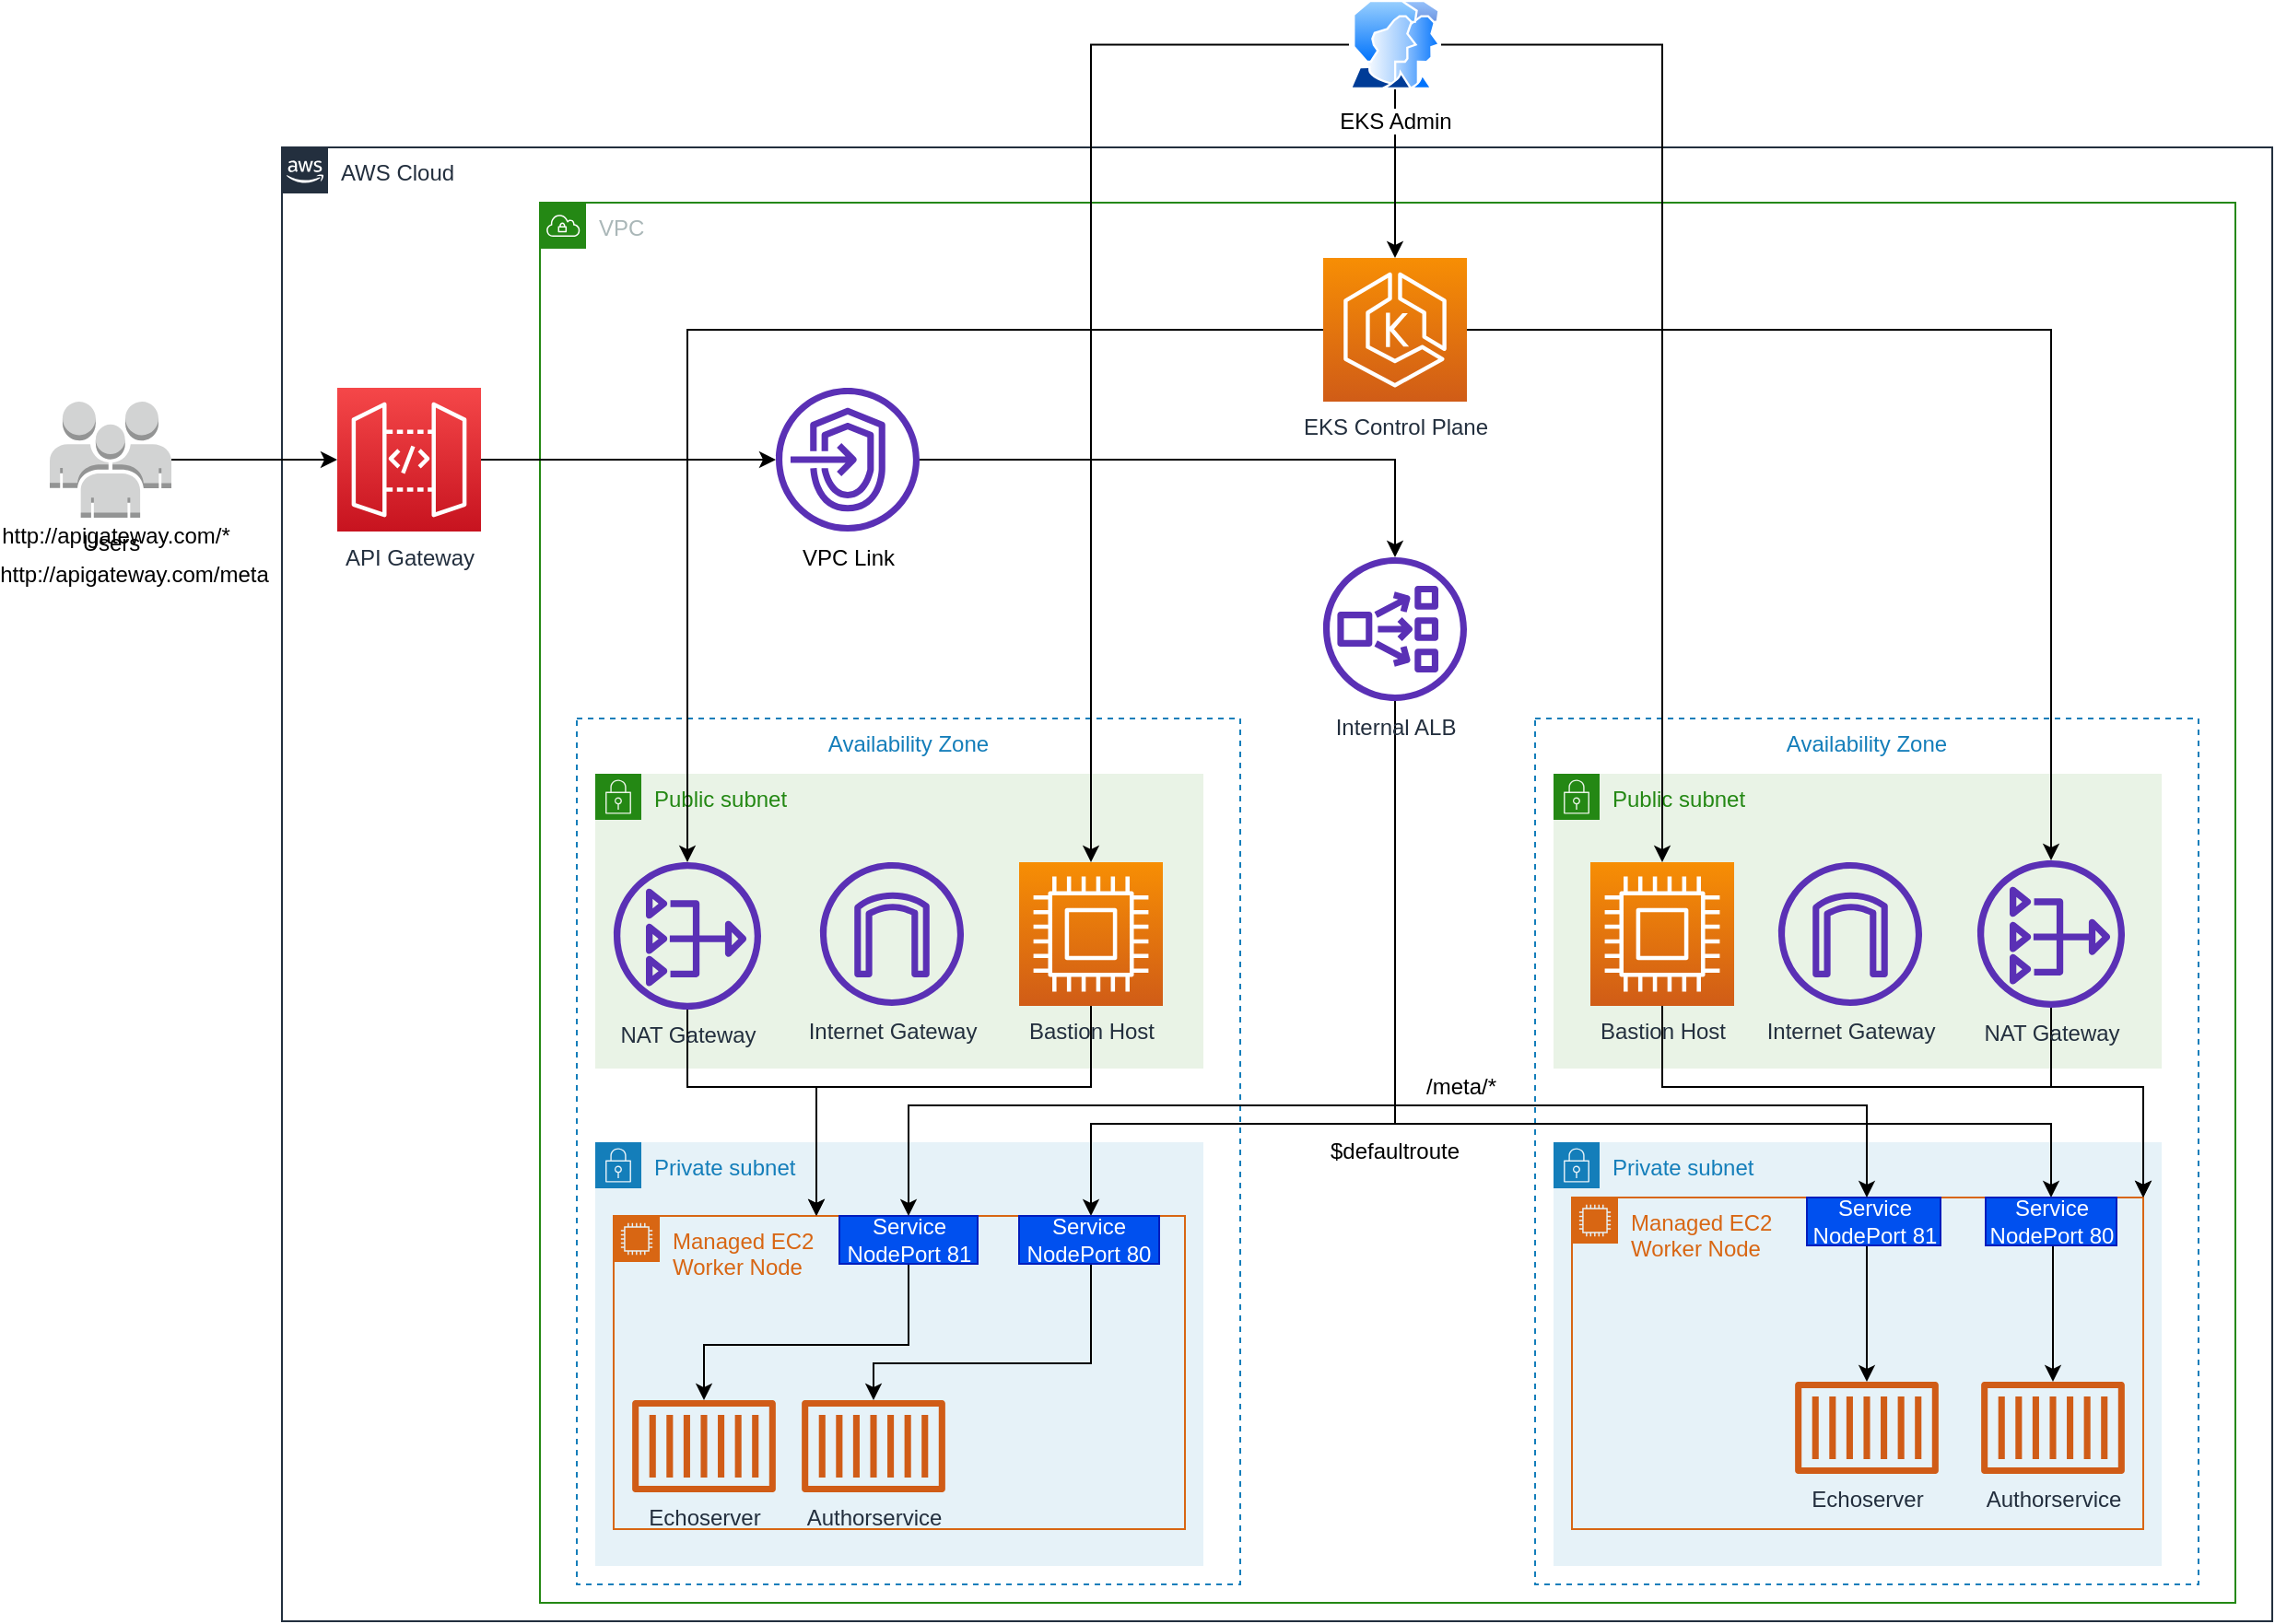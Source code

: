 <mxfile version="13.9.9" type="device"><diagram id="Ht1M8jgEwFfnCIfOTk4-" name="Page-1"><mxGraphModel dx="3006" dy="1677" grid="1" gridSize="10" guides="1" tooltips="1" connect="1" arrows="1" fold="1" page="1" pageScale="1" pageWidth="1169" pageHeight="827" math="0" shadow="0"><root><mxCell id="0"/><mxCell id="1" parent="0"/><mxCell id="rGQkJyhqpgBmCoSqfegU-35" value="Availability Zone" style="fillColor=none;strokeColor=#147EBA;dashed=1;verticalAlign=top;fontStyle=0;fontColor=#147EBA;" parent="1" vertex="1"><mxGeometry x="700" y="330" width="360" height="470" as="geometry"/></mxCell><mxCell id="rGQkJyhqpgBmCoSqfegU-36" value="Public subnet" style="points=[[0,0],[0.25,0],[0.5,0],[0.75,0],[1,0],[1,0.25],[1,0.5],[1,0.75],[1,1],[0.75,1],[0.5,1],[0.25,1],[0,1],[0,0.75],[0,0.5],[0,0.25]];outlineConnect=0;gradientColor=none;html=1;whiteSpace=wrap;fontSize=12;fontStyle=0;shape=mxgraph.aws4.group;grIcon=mxgraph.aws4.group_security_group;grStroke=0;strokeColor=#248814;fillColor=#E9F3E6;verticalAlign=top;align=left;spacingLeft=30;fontColor=#248814;dashed=0;" parent="1" vertex="1"><mxGeometry x="710" y="360" width="330" height="160" as="geometry"/></mxCell><mxCell id="rGQkJyhqpgBmCoSqfegU-37" value="Private subnet" style="points=[[0,0],[0.25,0],[0.5,0],[0.75,0],[1,0],[1,0.25],[1,0.5],[1,0.75],[1,1],[0.75,1],[0.5,1],[0.25,1],[0,1],[0,0.75],[0,0.5],[0,0.25]];outlineConnect=0;gradientColor=none;html=1;whiteSpace=wrap;fontSize=12;fontStyle=0;shape=mxgraph.aws4.group;grIcon=mxgraph.aws4.group_security_group;grStroke=0;strokeColor=#147EBA;fillColor=#E6F2F8;verticalAlign=top;align=left;spacingLeft=30;fontColor=#147EBA;dashed=0;" parent="1" vertex="1"><mxGeometry x="710" y="560" width="330" height="230" as="geometry"/></mxCell><mxCell id="rGQkJyhqpgBmCoSqfegU-1" value="AWS Cloud" style="points=[[0,0],[0.25,0],[0.5,0],[0.75,0],[1,0],[1,0.25],[1,0.5],[1,0.75],[1,1],[0.75,1],[0.5,1],[0.25,1],[0,1],[0,0.75],[0,0.5],[0,0.25]];outlineConnect=0;gradientColor=none;html=1;whiteSpace=wrap;fontSize=12;fontStyle=0;shape=mxgraph.aws4.group;grIcon=mxgraph.aws4.group_aws_cloud_alt;strokeColor=#232F3E;fillColor=none;verticalAlign=top;align=left;spacingLeft=30;fontColor=#232F3E;dashed=0;" parent="1" vertex="1"><mxGeometry x="20" y="20" width="1080" height="800" as="geometry"/></mxCell><mxCell id="rGQkJyhqpgBmCoSqfegU-2" value="VPC" style="points=[[0,0],[0.25,0],[0.5,0],[0.75,0],[1,0],[1,0.25],[1,0.5],[1,0.75],[1,1],[0.75,1],[0.5,1],[0.25,1],[0,1],[0,0.75],[0,0.5],[0,0.25]];outlineConnect=0;gradientColor=none;html=1;whiteSpace=wrap;fontSize=12;fontStyle=0;shape=mxgraph.aws4.group;grIcon=mxgraph.aws4.group_vpc;strokeColor=#248814;fillColor=none;verticalAlign=top;align=left;spacingLeft=30;fontColor=#AAB7B8;dashed=0;" parent="1" vertex="1"><mxGeometry x="160" y="50" width="920" height="760" as="geometry"/></mxCell><mxCell id="rGQkJyhqpgBmCoSqfegU-3" value="Availability Zone" style="fillColor=none;strokeColor=#147EBA;dashed=1;verticalAlign=top;fontStyle=0;fontColor=#147EBA;" parent="1" vertex="1"><mxGeometry x="180" y="330" width="360" height="470" as="geometry"/></mxCell><mxCell id="rGQkJyhqpgBmCoSqfegU-6" value="Public subnet" style="points=[[0,0],[0.25,0],[0.5,0],[0.75,0],[1,0],[1,0.25],[1,0.5],[1,0.75],[1,1],[0.75,1],[0.5,1],[0.25,1],[0,1],[0,0.75],[0,0.5],[0,0.25]];outlineConnect=0;gradientColor=none;html=1;whiteSpace=wrap;fontSize=12;fontStyle=0;shape=mxgraph.aws4.group;grIcon=mxgraph.aws4.group_security_group;grStroke=0;strokeColor=#248814;fillColor=#E9F3E6;verticalAlign=top;align=left;spacingLeft=30;fontColor=#248814;dashed=0;" parent="1" vertex="1"><mxGeometry x="190" y="360" width="330" height="160" as="geometry"/></mxCell><mxCell id="rGQkJyhqpgBmCoSqfegU-7" value="Private subnet" style="points=[[0,0],[0.25,0],[0.5,0],[0.75,0],[1,0],[1,0.25],[1,0.5],[1,0.75],[1,1],[0.75,1],[0.5,1],[0.25,1],[0,1],[0,0.75],[0,0.5],[0,0.25]];outlineConnect=0;gradientColor=none;html=1;whiteSpace=wrap;fontSize=12;fontStyle=0;shape=mxgraph.aws4.group;grIcon=mxgraph.aws4.group_security_group;grStroke=0;strokeColor=#147EBA;fillColor=#E6F2F8;verticalAlign=top;align=left;spacingLeft=30;fontColor=#147EBA;dashed=0;" parent="1" vertex="1"><mxGeometry x="190" y="560" width="330" height="230" as="geometry"/></mxCell><mxCell id="rGQkJyhqpgBmCoSqfegU-11" style="edgeStyle=orthogonalEdgeStyle;rounded=0;orthogonalLoop=1;jettySize=auto;html=1;" parent="1" source="rGQkJyhqpgBmCoSqfegU-8" target="rGQkJyhqpgBmCoSqfegU-9" edge="1"><mxGeometry relative="1" as="geometry"/></mxCell><mxCell id="rGQkJyhqpgBmCoSqfegU-56" style="edgeStyle=orthogonalEdgeStyle;rounded=0;orthogonalLoop=1;jettySize=auto;html=1;" parent="1" source="rGQkJyhqpgBmCoSqfegU-8" target="rGQkJyhqpgBmCoSqfegU-39" edge="1"><mxGeometry relative="1" as="geometry"/></mxCell><mxCell id="rGQkJyhqpgBmCoSqfegU-8" value="EKS Control Plane" style="outlineConnect=0;fontColor=#232F3E;gradientColor=#F78E04;gradientDirection=north;fillColor=#D05C17;strokeColor=#ffffff;dashed=0;verticalLabelPosition=bottom;verticalAlign=top;align=center;html=1;fontSize=12;fontStyle=0;aspect=fixed;shape=mxgraph.aws4.resourceIcon;resIcon=mxgraph.aws4.eks;" parent="1" vertex="1"><mxGeometry x="585" y="80" width="78" height="78" as="geometry"/></mxCell><mxCell id="rGQkJyhqpgBmCoSqfegU-13" style="edgeStyle=orthogonalEdgeStyle;rounded=0;orthogonalLoop=1;jettySize=auto;html=1;" parent="1" source="rGQkJyhqpgBmCoSqfegU-9" target="rGQkJyhqpgBmCoSqfegU-12" edge="1"><mxGeometry relative="1" as="geometry"><Array as="points"><mxPoint x="240" y="530"/><mxPoint x="310" y="530"/></Array></mxGeometry></mxCell><mxCell id="rGQkJyhqpgBmCoSqfegU-9" value="NAT Gateway" style="outlineConnect=0;fontColor=#232F3E;gradientColor=none;fillColor=#5A30B5;strokeColor=none;dashed=0;verticalLabelPosition=bottom;verticalAlign=top;align=center;html=1;fontSize=12;fontStyle=0;aspect=fixed;pointerEvents=1;shape=mxgraph.aws4.nat_gateway;" parent="1" vertex="1"><mxGeometry x="200" y="408" width="80" height="80" as="geometry"/></mxCell><mxCell id="rGQkJyhqpgBmCoSqfegU-67" style="edgeStyle=orthogonalEdgeStyle;rounded=0;orthogonalLoop=1;jettySize=auto;html=1;" parent="1" source="rGQkJyhqpgBmCoSqfegU-60" target="rGQkJyhqpgBmCoSqfegU-23" edge="1"><mxGeometry relative="1" as="geometry"><Array as="points"><mxPoint x="624" y="550"/><mxPoint x="459" y="550"/></Array><mxPoint x="659" y="320.5" as="sourcePoint"/></mxGeometry></mxCell><mxCell id="rGQkJyhqpgBmCoSqfegU-69" style="edgeStyle=orthogonalEdgeStyle;rounded=0;orthogonalLoop=1;jettySize=auto;html=1;" parent="1" source="rGQkJyhqpgBmCoSqfegU-60" target="rGQkJyhqpgBmCoSqfegU-47" edge="1"><mxGeometry relative="1" as="geometry"><Array as="points"><mxPoint x="624" y="550"/><mxPoint x="980" y="550"/></Array><mxPoint x="659" y="320.5" as="sourcePoint"/></mxGeometry></mxCell><mxCell id="rGQkJyhqpgBmCoSqfegU-12" value="Managed EC2 &lt;br&gt;Worker Node" style="points=[[0,0],[0.25,0],[0.5,0],[0.75,0],[1,0],[1,0.25],[1,0.5],[1,0.75],[1,1],[0.75,1],[0.5,1],[0.25,1],[0,1],[0,0.75],[0,0.5],[0,0.25]];outlineConnect=0;gradientColor=none;html=1;whiteSpace=wrap;fontSize=12;fontStyle=0;shape=mxgraph.aws4.group;grIcon=mxgraph.aws4.group_ec2_instance_contents;strokeColor=#D86613;fillColor=none;verticalAlign=top;align=left;spacingLeft=30;fontColor=#D86613;dashed=0;" parent="1" vertex="1"><mxGeometry x="200" y="600" width="310" height="170" as="geometry"/></mxCell><mxCell id="rGQkJyhqpgBmCoSqfegU-16" value="Echoserver" style="outlineConnect=0;fontColor=#232F3E;gradientColor=none;fillColor=#D05C17;strokeColor=none;dashed=0;verticalLabelPosition=bottom;verticalAlign=top;align=center;html=1;fontSize=12;fontStyle=0;aspect=fixed;pointerEvents=1;shape=mxgraph.aws4.container_1;" parent="1" vertex="1"><mxGeometry x="210" y="700" width="78" height="50" as="geometry"/></mxCell><mxCell id="rGQkJyhqpgBmCoSqfegU-17" value="Authorservice" style="outlineConnect=0;fontColor=#232F3E;gradientColor=none;fillColor=#D05C17;strokeColor=none;dashed=0;verticalLabelPosition=bottom;verticalAlign=top;align=center;html=1;fontSize=12;fontStyle=0;aspect=fixed;pointerEvents=1;shape=mxgraph.aws4.container_1;" parent="1" vertex="1"><mxGeometry x="302" y="700" width="78" height="50" as="geometry"/></mxCell><mxCell id="rGQkJyhqpgBmCoSqfegU-19" value="Internet Gateway" style="outlineConnect=0;fontColor=#232F3E;gradientColor=none;fillColor=#5A30B5;strokeColor=none;dashed=0;verticalLabelPosition=bottom;verticalAlign=top;align=center;html=1;fontSize=12;fontStyle=0;aspect=fixed;pointerEvents=1;shape=mxgraph.aws4.internet_gateway;" parent="1" vertex="1"><mxGeometry x="312" y="408" width="78" height="78" as="geometry"/></mxCell><mxCell id="rGQkJyhqpgBmCoSqfegU-21" style="edgeStyle=orthogonalEdgeStyle;rounded=0;orthogonalLoop=1;jettySize=auto;html=1;" parent="1" source="rGQkJyhqpgBmCoSqfegU-20" target="rGQkJyhqpgBmCoSqfegU-16" edge="1"><mxGeometry relative="1" as="geometry"><Array as="points"><mxPoint x="360" y="670"/><mxPoint x="249" y="670"/></Array></mxGeometry></mxCell><mxCell id="rGQkJyhqpgBmCoSqfegU-20" value="Service NodePort 81" style="rounded=0;whiteSpace=wrap;html=1;fillColor=#0050ef;strokeColor=#001DBC;fontColor=#ffffff;" parent="1" vertex="1"><mxGeometry x="322.5" y="600" width="75" height="26" as="geometry"/></mxCell><mxCell id="rGQkJyhqpgBmCoSqfegU-24" style="edgeStyle=orthogonalEdgeStyle;rounded=0;orthogonalLoop=1;jettySize=auto;html=1;" parent="1" source="rGQkJyhqpgBmCoSqfegU-23" target="rGQkJyhqpgBmCoSqfegU-17" edge="1"><mxGeometry relative="1" as="geometry"><Array as="points"><mxPoint x="459" y="680"/><mxPoint x="341" y="680"/></Array></mxGeometry></mxCell><mxCell id="rGQkJyhqpgBmCoSqfegU-23" value="Service NodePort 80" style="rounded=0;whiteSpace=wrap;html=1;fillColor=#0050ef;strokeColor=#001DBC;fontColor=#ffffff;" parent="1" vertex="1"><mxGeometry x="420" y="600" width="76" height="26" as="geometry"/></mxCell><mxCell id="rGQkJyhqpgBmCoSqfegU-64" style="edgeStyle=orthogonalEdgeStyle;rounded=0;orthogonalLoop=1;jettySize=auto;html=1;" parent="1" source="dy7qmT477bkCDHX0irai-2" target="rGQkJyhqpgBmCoSqfegU-60" edge="1"><mxGeometry relative="1" as="geometry"><mxPoint x="400" y="190" as="sourcePoint"/></mxGeometry></mxCell><mxCell id="rGQkJyhqpgBmCoSqfegU-74" style="edgeStyle=orthogonalEdgeStyle;rounded=0;orthogonalLoop=1;jettySize=auto;html=1;" parent="1" source="rGQkJyhqpgBmCoSqfegU-26" target="rGQkJyhqpgBmCoSqfegU-71" edge="1"><mxGeometry relative="1" as="geometry"/></mxCell><mxCell id="rGQkJyhqpgBmCoSqfegU-26" value="Users" style="outlineConnect=0;dashed=0;verticalLabelPosition=bottom;verticalAlign=top;align=center;html=1;shape=mxgraph.aws3.users;fillColor=#D2D3D3;gradientColor=none;" parent="1" vertex="1"><mxGeometry x="-106" y="158" width="66" height="63" as="geometry"/></mxCell><mxCell id="rGQkJyhqpgBmCoSqfegU-29" style="edgeStyle=orthogonalEdgeStyle;rounded=0;orthogonalLoop=1;jettySize=auto;html=1;" parent="1" source="rGQkJyhqpgBmCoSqfegU-28" target="rGQkJyhqpgBmCoSqfegU-8" edge="1"><mxGeometry relative="1" as="geometry"/></mxCell><mxCell id="rGQkJyhqpgBmCoSqfegU-33" style="edgeStyle=orthogonalEdgeStyle;rounded=0;orthogonalLoop=1;jettySize=auto;html=1;" parent="1" source="rGQkJyhqpgBmCoSqfegU-28" target="rGQkJyhqpgBmCoSqfegU-31" edge="1"><mxGeometry relative="1" as="geometry"/></mxCell><mxCell id="rGQkJyhqpgBmCoSqfegU-70" style="edgeStyle=orthogonalEdgeStyle;rounded=0;orthogonalLoop=1;jettySize=auto;html=1;" parent="1" source="rGQkJyhqpgBmCoSqfegU-28" target="rGQkJyhqpgBmCoSqfegU-49" edge="1"><mxGeometry relative="1" as="geometry"/></mxCell><mxCell id="rGQkJyhqpgBmCoSqfegU-28" value="EKS Admin" style="aspect=fixed;perimeter=ellipsePerimeter;html=1;align=center;shadow=0;dashed=0;spacingTop=3;image;image=img/lib/active_directory/user_accounts.svg;" parent="1" vertex="1"><mxGeometry x="599" y="-60" width="50" height="48.5" as="geometry"/></mxCell><mxCell id="rGQkJyhqpgBmCoSqfegU-32" style="edgeStyle=orthogonalEdgeStyle;rounded=0;orthogonalLoop=1;jettySize=auto;html=1;" parent="1" source="rGQkJyhqpgBmCoSqfegU-31" target="rGQkJyhqpgBmCoSqfegU-12" edge="1"><mxGeometry relative="1" as="geometry"><Array as="points"><mxPoint x="459" y="530"/><mxPoint x="310" y="530"/></Array></mxGeometry></mxCell><mxCell id="rGQkJyhqpgBmCoSqfegU-31" value="Bastion Host" style="outlineConnect=0;fontColor=#232F3E;gradientColor=#F78E04;gradientDirection=north;fillColor=#D05C17;strokeColor=#ffffff;dashed=0;verticalLabelPosition=bottom;verticalAlign=top;align=center;html=1;fontSize=12;fontStyle=0;aspect=fixed;shape=mxgraph.aws4.resourceIcon;resIcon=mxgraph.aws4.compute;" parent="1" vertex="1"><mxGeometry x="420" y="408" width="78" height="78" as="geometry"/></mxCell><mxCell id="rGQkJyhqpgBmCoSqfegU-55" style="edgeStyle=orthogonalEdgeStyle;rounded=0;orthogonalLoop=1;jettySize=auto;html=1;" parent="1" source="rGQkJyhqpgBmCoSqfegU-39" target="rGQkJyhqpgBmCoSqfegU-40" edge="1"><mxGeometry relative="1" as="geometry"><Array as="points"><mxPoint x="980" y="530"/><mxPoint x="1030" y="530"/></Array></mxGeometry></mxCell><mxCell id="rGQkJyhqpgBmCoSqfegU-39" value="NAT Gateway" style="outlineConnect=0;fontColor=#232F3E;gradientColor=none;fillColor=#5A30B5;strokeColor=none;dashed=0;verticalLabelPosition=bottom;verticalAlign=top;align=center;html=1;fontSize=12;fontStyle=0;aspect=fixed;pointerEvents=1;shape=mxgraph.aws4.nat_gateway;" parent="1" vertex="1"><mxGeometry x="940" y="407" width="80" height="80" as="geometry"/></mxCell><mxCell id="rGQkJyhqpgBmCoSqfegU-40" value="Managed EC2 &lt;br&gt;Worker Node" style="points=[[0,0],[0.25,0],[0.5,0],[0.75,0],[1,0],[1,0.25],[1,0.5],[1,0.75],[1,1],[0.75,1],[0.5,1],[0.25,1],[0,1],[0,0.75],[0,0.5],[0,0.25]];outlineConnect=0;gradientColor=none;html=1;whiteSpace=wrap;fontSize=12;fontStyle=0;shape=mxgraph.aws4.group;grIcon=mxgraph.aws4.group_ec2_instance_contents;strokeColor=#D86613;fillColor=none;verticalAlign=top;align=left;spacingLeft=30;fontColor=#D86613;dashed=0;" parent="1" vertex="1"><mxGeometry x="720" y="590" width="310" height="180" as="geometry"/></mxCell><mxCell id="rGQkJyhqpgBmCoSqfegU-41" value="Echoserver" style="outlineConnect=0;fontColor=#232F3E;gradientColor=none;fillColor=#D05C17;strokeColor=none;dashed=0;verticalLabelPosition=bottom;verticalAlign=top;align=center;html=1;fontSize=12;fontStyle=0;aspect=fixed;pointerEvents=1;shape=mxgraph.aws4.container_1;" parent="1" vertex="1"><mxGeometry x="841" y="690" width="78" height="50" as="geometry"/></mxCell><mxCell id="rGQkJyhqpgBmCoSqfegU-42" value="Authorservice" style="outlineConnect=0;fontColor=#232F3E;gradientColor=none;fillColor=#D05C17;strokeColor=none;dashed=0;verticalLabelPosition=bottom;verticalAlign=top;align=center;html=1;fontSize=12;fontStyle=0;aspect=fixed;pointerEvents=1;shape=mxgraph.aws4.container_1;" parent="1" vertex="1"><mxGeometry x="942" y="690" width="78" height="50" as="geometry"/></mxCell><mxCell id="rGQkJyhqpgBmCoSqfegU-43" value="Internet Gateway" style="outlineConnect=0;fontColor=#232F3E;gradientColor=none;fillColor=#5A30B5;strokeColor=none;dashed=0;verticalLabelPosition=bottom;verticalAlign=top;align=center;html=1;fontSize=12;fontStyle=0;aspect=fixed;pointerEvents=1;shape=mxgraph.aws4.internet_gateway;" parent="1" vertex="1"><mxGeometry x="832" y="408" width="78" height="78" as="geometry"/></mxCell><mxCell id="rGQkJyhqpgBmCoSqfegU-58" style="edgeStyle=orthogonalEdgeStyle;rounded=0;orthogonalLoop=1;jettySize=auto;html=1;" parent="1" source="rGQkJyhqpgBmCoSqfegU-45" target="rGQkJyhqpgBmCoSqfegU-41" edge="1"><mxGeometry relative="1" as="geometry"><Array as="points"><mxPoint x="880" y="640"/><mxPoint x="880" y="640"/></Array></mxGeometry></mxCell><mxCell id="rGQkJyhqpgBmCoSqfegU-45" value="Service NodePort 81" style="rounded=0;whiteSpace=wrap;html=1;fillColor=#0050ef;strokeColor=#001DBC;fontColor=#ffffff;" parent="1" vertex="1"><mxGeometry x="847.5" y="590" width="72.5" height="26" as="geometry"/></mxCell><mxCell id="rGQkJyhqpgBmCoSqfegU-59" style="edgeStyle=orthogonalEdgeStyle;rounded=0;orthogonalLoop=1;jettySize=auto;html=1;" parent="1" source="rGQkJyhqpgBmCoSqfegU-47" target="rGQkJyhqpgBmCoSqfegU-42" edge="1"><mxGeometry relative="1" as="geometry"><Array as="points"><mxPoint x="981" y="640"/><mxPoint x="981" y="640"/></Array></mxGeometry></mxCell><mxCell id="rGQkJyhqpgBmCoSqfegU-47" value="Service NodePort 80" style="rounded=0;whiteSpace=wrap;html=1;fillColor=#0050ef;strokeColor=#001DBC;fontColor=#ffffff;" parent="1" vertex="1"><mxGeometry x="944.5" y="590" width="71" height="26" as="geometry"/></mxCell><mxCell id="rGQkJyhqpgBmCoSqfegU-54" style="edgeStyle=orthogonalEdgeStyle;rounded=0;orthogonalLoop=1;jettySize=auto;html=1;" parent="1" source="rGQkJyhqpgBmCoSqfegU-49" target="rGQkJyhqpgBmCoSqfegU-40" edge="1"><mxGeometry relative="1" as="geometry"><Array as="points"><mxPoint x="769" y="530"/><mxPoint x="1030" y="530"/></Array></mxGeometry></mxCell><mxCell id="rGQkJyhqpgBmCoSqfegU-49" value="Bastion Host" style="outlineConnect=0;fontColor=#232F3E;gradientColor=#F78E04;gradientDirection=north;fillColor=#D05C17;strokeColor=#ffffff;dashed=0;verticalLabelPosition=bottom;verticalAlign=top;align=center;html=1;fontSize=12;fontStyle=0;aspect=fixed;shape=mxgraph.aws4.resourceIcon;resIcon=mxgraph.aws4.compute;" parent="1" vertex="1"><mxGeometry x="730" y="408" width="78" height="78" as="geometry"/></mxCell><mxCell id="rGQkJyhqpgBmCoSqfegU-66" style="edgeStyle=orthogonalEdgeStyle;rounded=0;orthogonalLoop=1;jettySize=auto;html=1;entryX=0.5;entryY=0;entryDx=0;entryDy=0;" parent="1" source="rGQkJyhqpgBmCoSqfegU-60" target="rGQkJyhqpgBmCoSqfegU-20" edge="1"><mxGeometry relative="1" as="geometry"><Array as="points"><mxPoint x="624" y="540"/><mxPoint x="360" y="540"/></Array></mxGeometry></mxCell><mxCell id="rGQkJyhqpgBmCoSqfegU-68" style="edgeStyle=orthogonalEdgeStyle;rounded=0;orthogonalLoop=1;jettySize=auto;html=1;" parent="1" source="rGQkJyhqpgBmCoSqfegU-60" target="rGQkJyhqpgBmCoSqfegU-45" edge="1"><mxGeometry relative="1" as="geometry"><Array as="points"><mxPoint x="624" y="540"/><mxPoint x="880" y="540"/></Array></mxGeometry></mxCell><mxCell id="rGQkJyhqpgBmCoSqfegU-60" value="Internal ALB" style="outlineConnect=0;fontColor=#232F3E;gradientColor=none;fillColor=#5A30B5;strokeColor=none;dashed=0;verticalLabelPosition=bottom;verticalAlign=top;align=center;html=1;fontSize=12;fontStyle=0;aspect=fixed;pointerEvents=1;shape=mxgraph.aws4.network_load_balancer;" parent="1" vertex="1"><mxGeometry x="585" y="242.5" width="78" height="78" as="geometry"/></mxCell><mxCell id="dy7qmT477bkCDHX0irai-3" style="edgeStyle=orthogonalEdgeStyle;rounded=0;orthogonalLoop=1;jettySize=auto;html=1;" parent="1" source="rGQkJyhqpgBmCoSqfegU-71" target="dy7qmT477bkCDHX0irai-2" edge="1"><mxGeometry relative="1" as="geometry"/></mxCell><mxCell id="rGQkJyhqpgBmCoSqfegU-71" value="API Gateway" style="outlineConnect=0;fontColor=#232F3E;gradientColor=#F54749;gradientDirection=north;fillColor=#C7131F;strokeColor=#ffffff;dashed=0;verticalLabelPosition=bottom;verticalAlign=top;align=center;html=1;fontSize=12;fontStyle=0;aspect=fixed;shape=mxgraph.aws4.resourceIcon;resIcon=mxgraph.aws4.api_gateway;" parent="1" vertex="1"><mxGeometry x="50" y="150.5" width="78" height="78" as="geometry"/></mxCell><mxCell id="rGQkJyhqpgBmCoSqfegU-72" value="$defaultroute" style="text;html=1;strokeColor=none;fillColor=none;align=center;verticalAlign=middle;whiteSpace=wrap;rounded=0;" parent="1" vertex="1"><mxGeometry x="604" y="555" width="40" height="20" as="geometry"/></mxCell><mxCell id="rGQkJyhqpgBmCoSqfegU-73" value="/meta/*" style="text;html=1;strokeColor=none;fillColor=none;align=center;verticalAlign=middle;whiteSpace=wrap;rounded=0;" parent="1" vertex="1"><mxGeometry x="640" y="520" width="40" height="20" as="geometry"/></mxCell><mxCell id="dy7qmT477bkCDHX0irai-2" value="&lt;span style=&quot;color: rgb(0 , 0 , 0)&quot;&gt;VPC Link&lt;/span&gt;" style="outlineConnect=0;fontColor=#232F3E;gradientColor=none;fillColor=#5A30B5;strokeColor=none;dashed=0;verticalLabelPosition=bottom;verticalAlign=top;align=center;html=1;fontSize=12;fontStyle=0;aspect=fixed;pointerEvents=1;shape=mxgraph.aws4.endpoints;" parent="1" vertex="1"><mxGeometry x="288" y="150.5" width="78" height="78" as="geometry"/></mxCell><mxCell id="dy7qmT477bkCDHX0irai-5" value="http://apigateway.com/*" style="text;html=1;strokeColor=none;fillColor=none;align=center;verticalAlign=middle;whiteSpace=wrap;rounded=0;" parent="1" vertex="1"><mxGeometry x="-90" y="221" width="40" height="20" as="geometry"/></mxCell><mxCell id="dy7qmT477bkCDHX0irai-6" value="http://apigateway.com/meta" style="text;html=1;strokeColor=none;fillColor=none;align=center;verticalAlign=middle;whiteSpace=wrap;rounded=0;" parent="1" vertex="1"><mxGeometry x="-80" y="242.5" width="40" height="18.5" as="geometry"/></mxCell></root></mxGraphModel></diagram></mxfile>